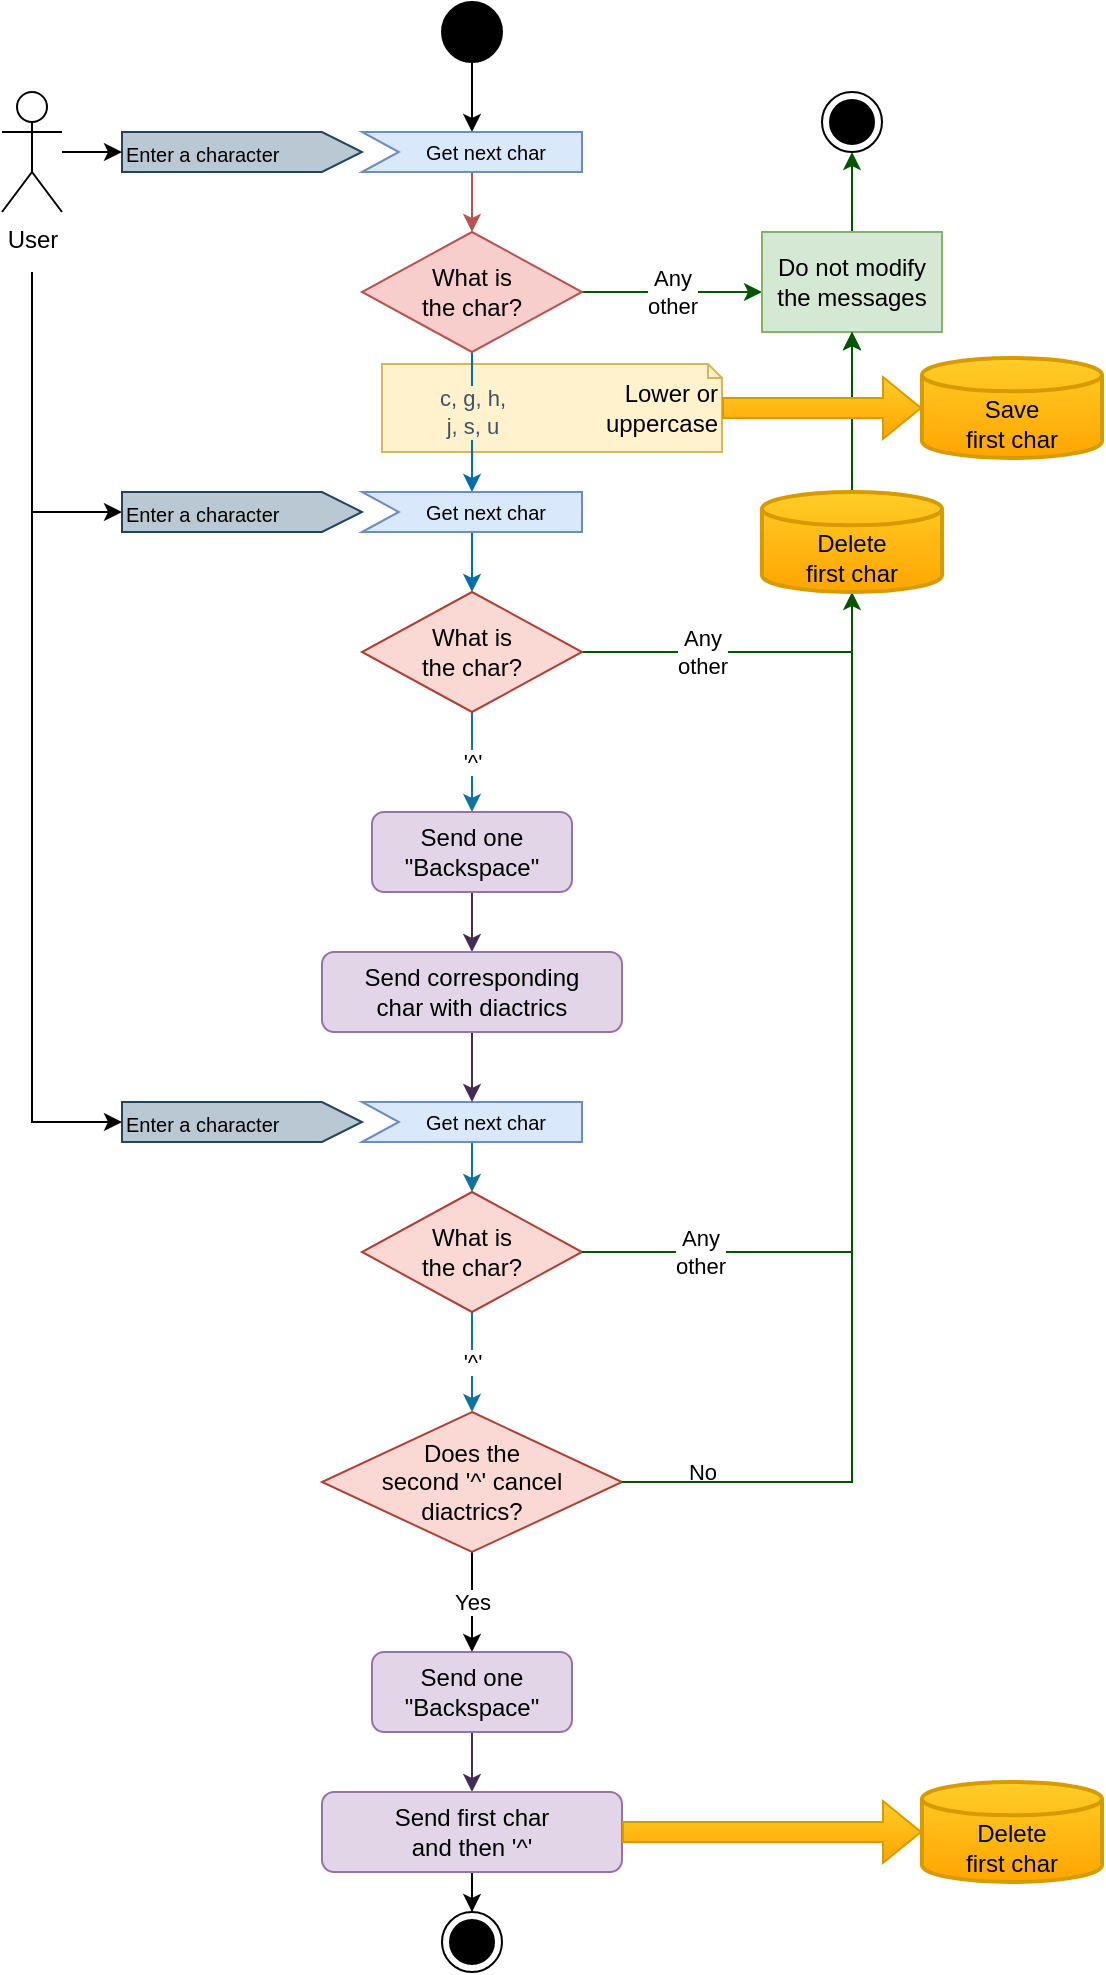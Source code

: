 <mxfile version="22.0.5" type="device">
  <diagram name="Page-1" id="YLuxLzCChO9lDrBCBnmW">
    <mxGraphModel dx="1288" dy="787" grid="1" gridSize="10" guides="1" tooltips="1" connect="1" arrows="1" fold="1" page="1" pageScale="1" pageWidth="827" pageHeight="1169" math="0" shadow="0">
      <root>
        <mxCell id="0" />
        <mxCell id="1" parent="0" />
        <mxCell id="ge1HdiD3Fcwc_kXfmMGz-25" value="Lower or&lt;br&gt;uppercase" style="shape=note2;boundedLbl=1;whiteSpace=wrap;html=1;size=7;verticalAlign=middle;align=right;spacing=2;fillColor=#fff2cc;strokeColor=#d6b656;" parent="1" vertex="1">
          <mxGeometry x="310" y="206" width="170" height="44" as="geometry" />
        </mxCell>
        <mxCell id="ge1HdiD3Fcwc_kXfmMGz-7" value="" style="edgeStyle=orthogonalEdgeStyle;rounded=0;orthogonalLoop=1;jettySize=auto;html=1;fillColor=#f8cecc;strokeColor=#b85450;" parent="1" source="ge1HdiD3Fcwc_kXfmMGz-54" target="ge1HdiD3Fcwc_kXfmMGz-8" edge="1">
          <mxGeometry relative="1" as="geometry">
            <mxPoint x="355" y="140" as="targetPoint" />
          </mxGeometry>
        </mxCell>
        <mxCell id="ge1HdiD3Fcwc_kXfmMGz-55" style="edgeStyle=orthogonalEdgeStyle;rounded=0;orthogonalLoop=1;jettySize=auto;html=1;" parent="1" source="ge1HdiD3Fcwc_kXfmMGz-1" target="ge1HdiD3Fcwc_kXfmMGz-54" edge="1">
          <mxGeometry relative="1" as="geometry">
            <mxPoint x="355" y="70" as="sourcePoint" />
          </mxGeometry>
        </mxCell>
        <mxCell id="ge1HdiD3Fcwc_kXfmMGz-1" value="" style="ellipse;fillColor=strokeColor;html=1;" parent="1" vertex="1">
          <mxGeometry x="340" y="25" width="30" height="30" as="geometry" />
        </mxCell>
        <mxCell id="ge1HdiD3Fcwc_kXfmMGz-22" style="edgeStyle=orthogonalEdgeStyle;rounded=0;orthogonalLoop=1;jettySize=auto;html=1;" parent="1" target="ge1HdiD3Fcwc_kXfmMGz-17" edge="1">
          <mxGeometry relative="1" as="geometry">
            <mxPoint x="135" y="160" as="sourcePoint" />
            <Array as="points">
              <mxPoint x="135" y="280" />
            </Array>
          </mxGeometry>
        </mxCell>
        <mxCell id="ge1HdiD3Fcwc_kXfmMGz-3" value="User" style="shape=umlActor;verticalLabelPosition=bottom;verticalAlign=top;html=1;outlineConnect=0;" parent="1" vertex="1">
          <mxGeometry x="120" y="70" width="30" height="60" as="geometry" />
        </mxCell>
        <mxCell id="ge1HdiD3Fcwc_kXfmMGz-10" value="c, g, h,&lt;br&gt;j, s, u" style="edgeStyle=orthogonalEdgeStyle;rounded=0;orthogonalLoop=1;jettySize=auto;html=1;labelBackgroundColor=#FFF2CC;fillColor=#1ba1e2;strokeColor=#006EAF;fontColor=#3E526E;" parent="1" source="ge1HdiD3Fcwc_kXfmMGz-8" target="ge1HdiD3Fcwc_kXfmMGz-21" edge="1">
          <mxGeometry x="-0.143" relative="1" as="geometry">
            <mxPoint x="355" y="280" as="targetPoint" />
            <mxPoint as="offset" />
          </mxGeometry>
        </mxCell>
        <mxCell id="ge1HdiD3Fcwc_kXfmMGz-12" value="Any&lt;br&gt;other" style="edgeStyle=orthogonalEdgeStyle;rounded=0;orthogonalLoop=1;jettySize=auto;html=1;fillColor=#008a00;strokeColor=#005700;" parent="1" source="ge1HdiD3Fcwc_kXfmMGz-8" target="ge1HdiD3Fcwc_kXfmMGz-11" edge="1">
          <mxGeometry relative="1" as="geometry">
            <Array as="points">
              <mxPoint x="480" y="170" />
              <mxPoint x="480" y="170" />
            </Array>
          </mxGeometry>
        </mxCell>
        <mxCell id="ge1HdiD3Fcwc_kXfmMGz-8" value="What is&lt;br&gt;the char?" style="rhombus;whiteSpace=wrap;html=1;fillColor=#f8cecc;strokeColor=#b85450;" parent="1" vertex="1">
          <mxGeometry x="300" y="140" width="110" height="60" as="geometry" />
        </mxCell>
        <mxCell id="ge1HdiD3Fcwc_kXfmMGz-15" style="edgeStyle=orthogonalEdgeStyle;rounded=0;orthogonalLoop=1;jettySize=auto;html=1;fillColor=#1ba1e2;strokeColor=#006EAF;" parent="1" source="ge1HdiD3Fcwc_kXfmMGz-21" target="ge1HdiD3Fcwc_kXfmMGz-14" edge="1">
          <mxGeometry relative="1" as="geometry">
            <mxPoint x="355" y="290" as="sourcePoint" />
          </mxGeometry>
        </mxCell>
        <mxCell id="ge1HdiD3Fcwc_kXfmMGz-13" style="edgeStyle=orthogonalEdgeStyle;rounded=0;orthogonalLoop=1;jettySize=auto;html=1;fillColor=#008a00;strokeColor=#005700;" parent="1" source="ge1HdiD3Fcwc_kXfmMGz-11" target="ge1HdiD3Fcwc_kXfmMGz-53" edge="1">
          <mxGeometry relative="1" as="geometry">
            <mxPoint x="545" y="110" as="targetPoint" />
            <Array as="points">
              <mxPoint x="545" y="70" />
            </Array>
          </mxGeometry>
        </mxCell>
        <mxCell id="ge1HdiD3Fcwc_kXfmMGz-11" value="Do not modify the messages" style="whiteSpace=wrap;html=1;fillColor=#d5e8d4;strokeColor=#82b366;" parent="1" vertex="1">
          <mxGeometry x="500" y="140" width="90" height="50" as="geometry" />
        </mxCell>
        <mxCell id="ge1HdiD3Fcwc_kXfmMGz-24" value="Any&lt;br&gt;other" style="edgeStyle=orthogonalEdgeStyle;rounded=0;orthogonalLoop=1;jettySize=auto;html=1;fillColor=#008a00;strokeColor=#005700;" parent="1" source="ge1HdiD3Fcwc_kXfmMGz-14" target="ge1HdiD3Fcwc_kXfmMGz-11" edge="1">
          <mxGeometry x="-0.593" relative="1" as="geometry">
            <mxPoint as="offset" />
          </mxGeometry>
        </mxCell>
        <mxCell id="ge1HdiD3Fcwc_kXfmMGz-26" value="&#39;^&#39;" style="edgeStyle=orthogonalEdgeStyle;rounded=0;orthogonalLoop=1;jettySize=auto;html=1;fillColor=#b1ddf0;strokeColor=#10739e;" parent="1" source="ge1HdiD3Fcwc_kXfmMGz-14" target="ge1HdiD3Fcwc_kXfmMGz-27" edge="1">
          <mxGeometry relative="1" as="geometry">
            <Array as="points">
              <mxPoint x="355" y="410" />
              <mxPoint x="355" y="410" />
            </Array>
          </mxGeometry>
        </mxCell>
        <mxCell id="ge1HdiD3Fcwc_kXfmMGz-14" value="What is&lt;br&gt;the char?" style="rhombus;whiteSpace=wrap;html=1;fillColor=#fad9d5;strokeColor=#ae4132;" parent="1" vertex="1">
          <mxGeometry x="300" y="320" width="110" height="60" as="geometry" />
        </mxCell>
        <mxCell id="ge1HdiD3Fcwc_kXfmMGz-17" value="&lt;font style=&quot;font-size: 10px;&quot;&gt;Enter a character&lt;/font&gt;" style="html=1;shape=mxgraph.infographic.ribbonSimple;notch1=0;notch2=20;align=left;verticalAlign=middle;fontSize=14;fontStyle=0;fillColor=#bac8d3;whiteSpace=wrap;strokeColor=#23445d;" parent="1" vertex="1">
          <mxGeometry x="180" y="270" width="120" height="20" as="geometry" />
        </mxCell>
        <mxCell id="ge1HdiD3Fcwc_kXfmMGz-18" value="&lt;font style=&quot;font-size: 10px;&quot;&gt;Enter a character&lt;/font&gt;" style="html=1;shape=mxgraph.infographic.ribbonSimple;notch1=0;notch2=20;align=left;verticalAlign=middle;fontSize=14;fontStyle=0;fillColor=#bac8d3;whiteSpace=wrap;strokeColor=#23445d;" parent="1" vertex="1">
          <mxGeometry x="180" y="90" width="120" height="20" as="geometry" />
        </mxCell>
        <mxCell id="ge1HdiD3Fcwc_kXfmMGz-19" style="edgeStyle=orthogonalEdgeStyle;rounded=0;orthogonalLoop=1;jettySize=auto;html=1;" parent="1" source="ge1HdiD3Fcwc_kXfmMGz-3" target="ge1HdiD3Fcwc_kXfmMGz-18" edge="1">
          <mxGeometry relative="1" as="geometry" />
        </mxCell>
        <mxCell id="ge1HdiD3Fcwc_kXfmMGz-21" value="Get next char" style="html=1;shape=mxgraph.infographic.ribbonSimple;notch1=18.43;notch2=0;align=center;verticalAlign=middle;fontSize=10;fontStyle=0;fillColor=#dae8fc;flipH=0;spacingRight=0;spacingLeft=14;whiteSpace=wrap;strokeColor=#6c8ebf;" parent="1" vertex="1">
          <mxGeometry x="300" y="270" width="110" height="20" as="geometry" />
        </mxCell>
        <mxCell id="ge1HdiD3Fcwc_kXfmMGz-36" style="edgeStyle=orthogonalEdgeStyle;rounded=0;orthogonalLoop=1;jettySize=auto;html=1;fillColor=#b1ddf0;strokeColor=#10739e;" parent="1" source="ge1HdiD3Fcwc_kXfmMGz-23" target="ge1HdiD3Fcwc_kXfmMGz-34" edge="1">
          <mxGeometry relative="1" as="geometry" />
        </mxCell>
        <mxCell id="ge1HdiD3Fcwc_kXfmMGz-23" value="Get next char" style="html=1;shape=mxgraph.infographic.ribbonSimple;notch1=18.43;notch2=0;align=center;verticalAlign=middle;fontSize=10;fontStyle=0;fillColor=#dae8fc;flipH=0;spacingRight=0;spacingLeft=14;whiteSpace=wrap;strokeColor=#6c8ebf;" parent="1" vertex="1">
          <mxGeometry x="300" y="575" width="110" height="20" as="geometry" />
        </mxCell>
        <mxCell id="ge1HdiD3Fcwc_kXfmMGz-29" style="edgeStyle=orthogonalEdgeStyle;rounded=0;orthogonalLoop=1;jettySize=auto;html=1;fillColor=#76608a;strokeColor=#432D57;" parent="1" source="ge1HdiD3Fcwc_kXfmMGz-27" target="ge1HdiD3Fcwc_kXfmMGz-28" edge="1">
          <mxGeometry relative="1" as="geometry" />
        </mxCell>
        <mxCell id="ge1HdiD3Fcwc_kXfmMGz-27" value="Send one&lt;br&gt;&quot;Backspace&quot;" style="rounded=1;whiteSpace=wrap;html=1;fillColor=#e1d5e7;strokeColor=#9673a6;" parent="1" vertex="1">
          <mxGeometry x="305" y="430" width="100" height="40" as="geometry" />
        </mxCell>
        <mxCell id="ge1HdiD3Fcwc_kXfmMGz-30" style="edgeStyle=orthogonalEdgeStyle;rounded=0;orthogonalLoop=1;jettySize=auto;html=1;fillColor=#76608a;strokeColor=#432D57;" parent="1" source="ge1HdiD3Fcwc_kXfmMGz-28" target="ge1HdiD3Fcwc_kXfmMGz-23" edge="1">
          <mxGeometry relative="1" as="geometry" />
        </mxCell>
        <mxCell id="ge1HdiD3Fcwc_kXfmMGz-28" value="Send corresponding&lt;br&gt;char with&amp;nbsp;diactrics" style="rounded=1;whiteSpace=wrap;html=1;fillColor=#e1d5e7;strokeColor=#9673a6;" parent="1" vertex="1">
          <mxGeometry x="280" y="500" width="150" height="40" as="geometry" />
        </mxCell>
        <mxCell id="ge1HdiD3Fcwc_kXfmMGz-31" value="&lt;font style=&quot;font-size: 10px;&quot;&gt;Enter a character&lt;/font&gt;" style="html=1;shape=mxgraph.infographic.ribbonSimple;notch1=0;notch2=20;align=left;verticalAlign=middle;fontSize=14;fontStyle=0;fillColor=#bac8d3;whiteSpace=wrap;strokeColor=#23445d;" parent="1" vertex="1">
          <mxGeometry x="180" y="575" width="120" height="20" as="geometry" />
        </mxCell>
        <mxCell id="ge1HdiD3Fcwc_kXfmMGz-32" style="edgeStyle=orthogonalEdgeStyle;rounded=0;orthogonalLoop=1;jettySize=auto;html=1;" parent="1" target="ge1HdiD3Fcwc_kXfmMGz-31" edge="1">
          <mxGeometry relative="1" as="geometry">
            <mxPoint x="135" y="160" as="sourcePoint" />
            <mxPoint x="180" y="280" as="targetPoint" />
            <Array as="points">
              <mxPoint x="135" y="585" />
            </Array>
          </mxGeometry>
        </mxCell>
        <mxCell id="ge1HdiD3Fcwc_kXfmMGz-33" value="&#39;^&#39;" style="edgeStyle=orthogonalEdgeStyle;rounded=0;orthogonalLoop=1;jettySize=auto;html=1;fillColor=#b1ddf0;strokeColor=#10739e;" parent="1" source="ge1HdiD3Fcwc_kXfmMGz-34" target="ge1HdiD3Fcwc_kXfmMGz-38" edge="1">
          <mxGeometry relative="1" as="geometry">
            <mxPoint x="355.029" y="730" as="targetPoint" />
            <Array as="points" />
          </mxGeometry>
        </mxCell>
        <mxCell id="ge1HdiD3Fcwc_kXfmMGz-34" value="What is&lt;br&gt;the char?" style="rhombus;whiteSpace=wrap;html=1;fillColor=#fad9d5;strokeColor=#ae4132;" parent="1" vertex="1">
          <mxGeometry x="300" y="620" width="110" height="60" as="geometry" />
        </mxCell>
        <mxCell id="ge1HdiD3Fcwc_kXfmMGz-37" value="Any&lt;br&gt;other" style="edgeStyle=orthogonalEdgeStyle;rounded=0;orthogonalLoop=1;jettySize=auto;html=1;fillColor=#008a00;strokeColor=#005700;" parent="1" source="ge1HdiD3Fcwc_kXfmMGz-34" target="ge1HdiD3Fcwc_kXfmMGz-11" edge="1">
          <mxGeometry x="-0.802" relative="1" as="geometry">
            <mxPoint x="420" y="360" as="sourcePoint" />
            <mxPoint x="555" y="190" as="targetPoint" />
            <mxPoint as="offset" />
          </mxGeometry>
        </mxCell>
        <mxCell id="ge1HdiD3Fcwc_kXfmMGz-39" value="No" style="edgeStyle=orthogonalEdgeStyle;rounded=0;orthogonalLoop=1;jettySize=auto;html=1;fillColor=#008a00;strokeColor=#005700;" parent="1" source="7-c7FckxRLj5xNY46KMB-1" target="ge1HdiD3Fcwc_kXfmMGz-11" edge="1">
          <mxGeometry x="-1" y="496" relative="1" as="geometry">
            <mxPoint x="421" y="490" as="offset" />
          </mxGeometry>
        </mxCell>
        <mxCell id="ge1HdiD3Fcwc_kXfmMGz-45" value="Yes" style="edgeStyle=orthogonalEdgeStyle;rounded=0;orthogonalLoop=1;jettySize=auto;html=1;" parent="1" source="ge1HdiD3Fcwc_kXfmMGz-38" target="ge1HdiD3Fcwc_kXfmMGz-41" edge="1">
          <mxGeometry relative="1" as="geometry" />
        </mxCell>
        <mxCell id="ge1HdiD3Fcwc_kXfmMGz-38" value="Does the&lt;br&gt;second &#39;^&#39;&amp;nbsp;cancel&lt;br&gt;diactrics?" style="rhombus;whiteSpace=wrap;html=1;fillColor=#fad9d5;strokeColor=#ae4132;" parent="1" vertex="1">
          <mxGeometry x="280" y="730" width="150" height="70" as="geometry" />
        </mxCell>
        <mxCell id="ge1HdiD3Fcwc_kXfmMGz-40" style="edgeStyle=orthogonalEdgeStyle;rounded=0;orthogonalLoop=1;jettySize=auto;html=1;fillColor=#76608a;strokeColor=#432D57;" parent="1" source="ge1HdiD3Fcwc_kXfmMGz-41" target="ge1HdiD3Fcwc_kXfmMGz-42" edge="1">
          <mxGeometry relative="1" as="geometry" />
        </mxCell>
        <mxCell id="ge1HdiD3Fcwc_kXfmMGz-41" value="Send one&lt;br&gt;&quot;Backspace&quot;" style="rounded=1;whiteSpace=wrap;html=1;fillColor=#e1d5e7;strokeColor=#9673a6;" parent="1" vertex="1">
          <mxGeometry x="305" y="850" width="100" height="40" as="geometry" />
        </mxCell>
        <mxCell id="ge1HdiD3Fcwc_kXfmMGz-52" style="edgeStyle=orthogonalEdgeStyle;rounded=0;orthogonalLoop=1;jettySize=auto;html=1;" parent="1" source="ge1HdiD3Fcwc_kXfmMGz-42" target="ge1HdiD3Fcwc_kXfmMGz-51" edge="1">
          <mxGeometry relative="1" as="geometry" />
        </mxCell>
        <mxCell id="ge1HdiD3Fcwc_kXfmMGz-42" value="Send first char&lt;br&gt;and then &#39;^&#39;" style="rounded=1;whiteSpace=wrap;html=1;fillColor=#e1d5e7;strokeColor=#9673a6;" parent="1" vertex="1">
          <mxGeometry x="280" y="920" width="150" height="40" as="geometry" />
        </mxCell>
        <mxCell id="ge1HdiD3Fcwc_kXfmMGz-43" value="Save&lt;br&gt;first char" style="strokeWidth=2;html=1;shape=mxgraph.flowchart.database;whiteSpace=wrap;verticalAlign=bottom;fillColor=#ffcd28;gradientColor=#ffa500;strokeColor=#d79b00;" parent="1" vertex="1">
          <mxGeometry x="580" y="203" width="90" height="50" as="geometry" />
        </mxCell>
        <mxCell id="ge1HdiD3Fcwc_kXfmMGz-44" value="" style="shape=flexArrow;endArrow=classic;html=1;rounded=0;fillColor=#ffcd28;gradientColor=#ffa500;strokeColor=#d79b00;" parent="1" source="ge1HdiD3Fcwc_kXfmMGz-25" target="ge1HdiD3Fcwc_kXfmMGz-43" edge="1">
          <mxGeometry width="50" height="50" relative="1" as="geometry">
            <mxPoint x="390" y="310" as="sourcePoint" />
            <mxPoint x="440" y="260" as="targetPoint" />
          </mxGeometry>
        </mxCell>
        <mxCell id="ge1HdiD3Fcwc_kXfmMGz-48" value="" style="shape=flexArrow;endArrow=classic;html=1;rounded=0;fillColor=#ffcd28;gradientColor=#ffa500;strokeColor=#d79b00;" parent="1" source="ge1HdiD3Fcwc_kXfmMGz-42" target="ge1HdiD3Fcwc_kXfmMGz-49" edge="1">
          <mxGeometry width="50" height="50" relative="1" as="geometry">
            <mxPoint x="430" y="940" as="sourcePoint" />
            <mxPoint x="390" y="972" as="targetPoint" />
          </mxGeometry>
        </mxCell>
        <mxCell id="ge1HdiD3Fcwc_kXfmMGz-49" value="Delete&lt;br&gt;first char" style="strokeWidth=2;html=1;shape=mxgraph.flowchart.database;whiteSpace=wrap;verticalAlign=bottom;fillColor=#ffcd28;gradientColor=#ffa500;strokeColor=#d79b00;" parent="1" vertex="1">
          <mxGeometry x="580" y="915" width="90" height="50" as="geometry" />
        </mxCell>
        <mxCell id="ge1HdiD3Fcwc_kXfmMGz-51" value="" style="ellipse;html=1;shape=endState;fillColor=strokeColor;" parent="1" vertex="1">
          <mxGeometry x="340" y="980" width="30" height="30" as="geometry" />
        </mxCell>
        <mxCell id="ge1HdiD3Fcwc_kXfmMGz-53" value="" style="ellipse;html=1;shape=endState;fillColor=strokeColor;" parent="1" vertex="1">
          <mxGeometry x="530" y="70" width="30" height="30" as="geometry" />
        </mxCell>
        <mxCell id="ge1HdiD3Fcwc_kXfmMGz-54" value="Get next char" style="html=1;shape=mxgraph.infographic.ribbonSimple;notch1=18.43;notch2=0;align=center;verticalAlign=middle;fontSize=10;fontStyle=0;fillColor=#dae8fc;flipH=0;spacingRight=0;spacingLeft=14;whiteSpace=wrap;strokeColor=#6c8ebf;" parent="1" vertex="1">
          <mxGeometry x="300" y="90" width="110" height="20" as="geometry" />
        </mxCell>
        <mxCell id="7-c7FckxRLj5xNY46KMB-2" value="" style="edgeStyle=orthogonalEdgeStyle;rounded=0;orthogonalLoop=1;jettySize=auto;html=1;fillColor=#008a00;strokeColor=#005700;" edge="1" parent="1" source="ge1HdiD3Fcwc_kXfmMGz-38" target="7-c7FckxRLj5xNY46KMB-1">
          <mxGeometry x="-0.887" relative="1" as="geometry">
            <mxPoint as="offset" />
            <mxPoint x="430" y="765" as="sourcePoint" />
            <mxPoint x="545" y="190" as="targetPoint" />
          </mxGeometry>
        </mxCell>
        <mxCell id="7-c7FckxRLj5xNY46KMB-1" value="Delete&lt;br&gt;first char" style="strokeWidth=2;html=1;shape=mxgraph.flowchart.database;whiteSpace=wrap;verticalAlign=bottom;fillColor=#ffcd28;gradientColor=#ffa500;strokeColor=#d79b00;" vertex="1" parent="1">
          <mxGeometry x="500" y="270" width="90" height="50" as="geometry" />
        </mxCell>
      </root>
    </mxGraphModel>
  </diagram>
</mxfile>
